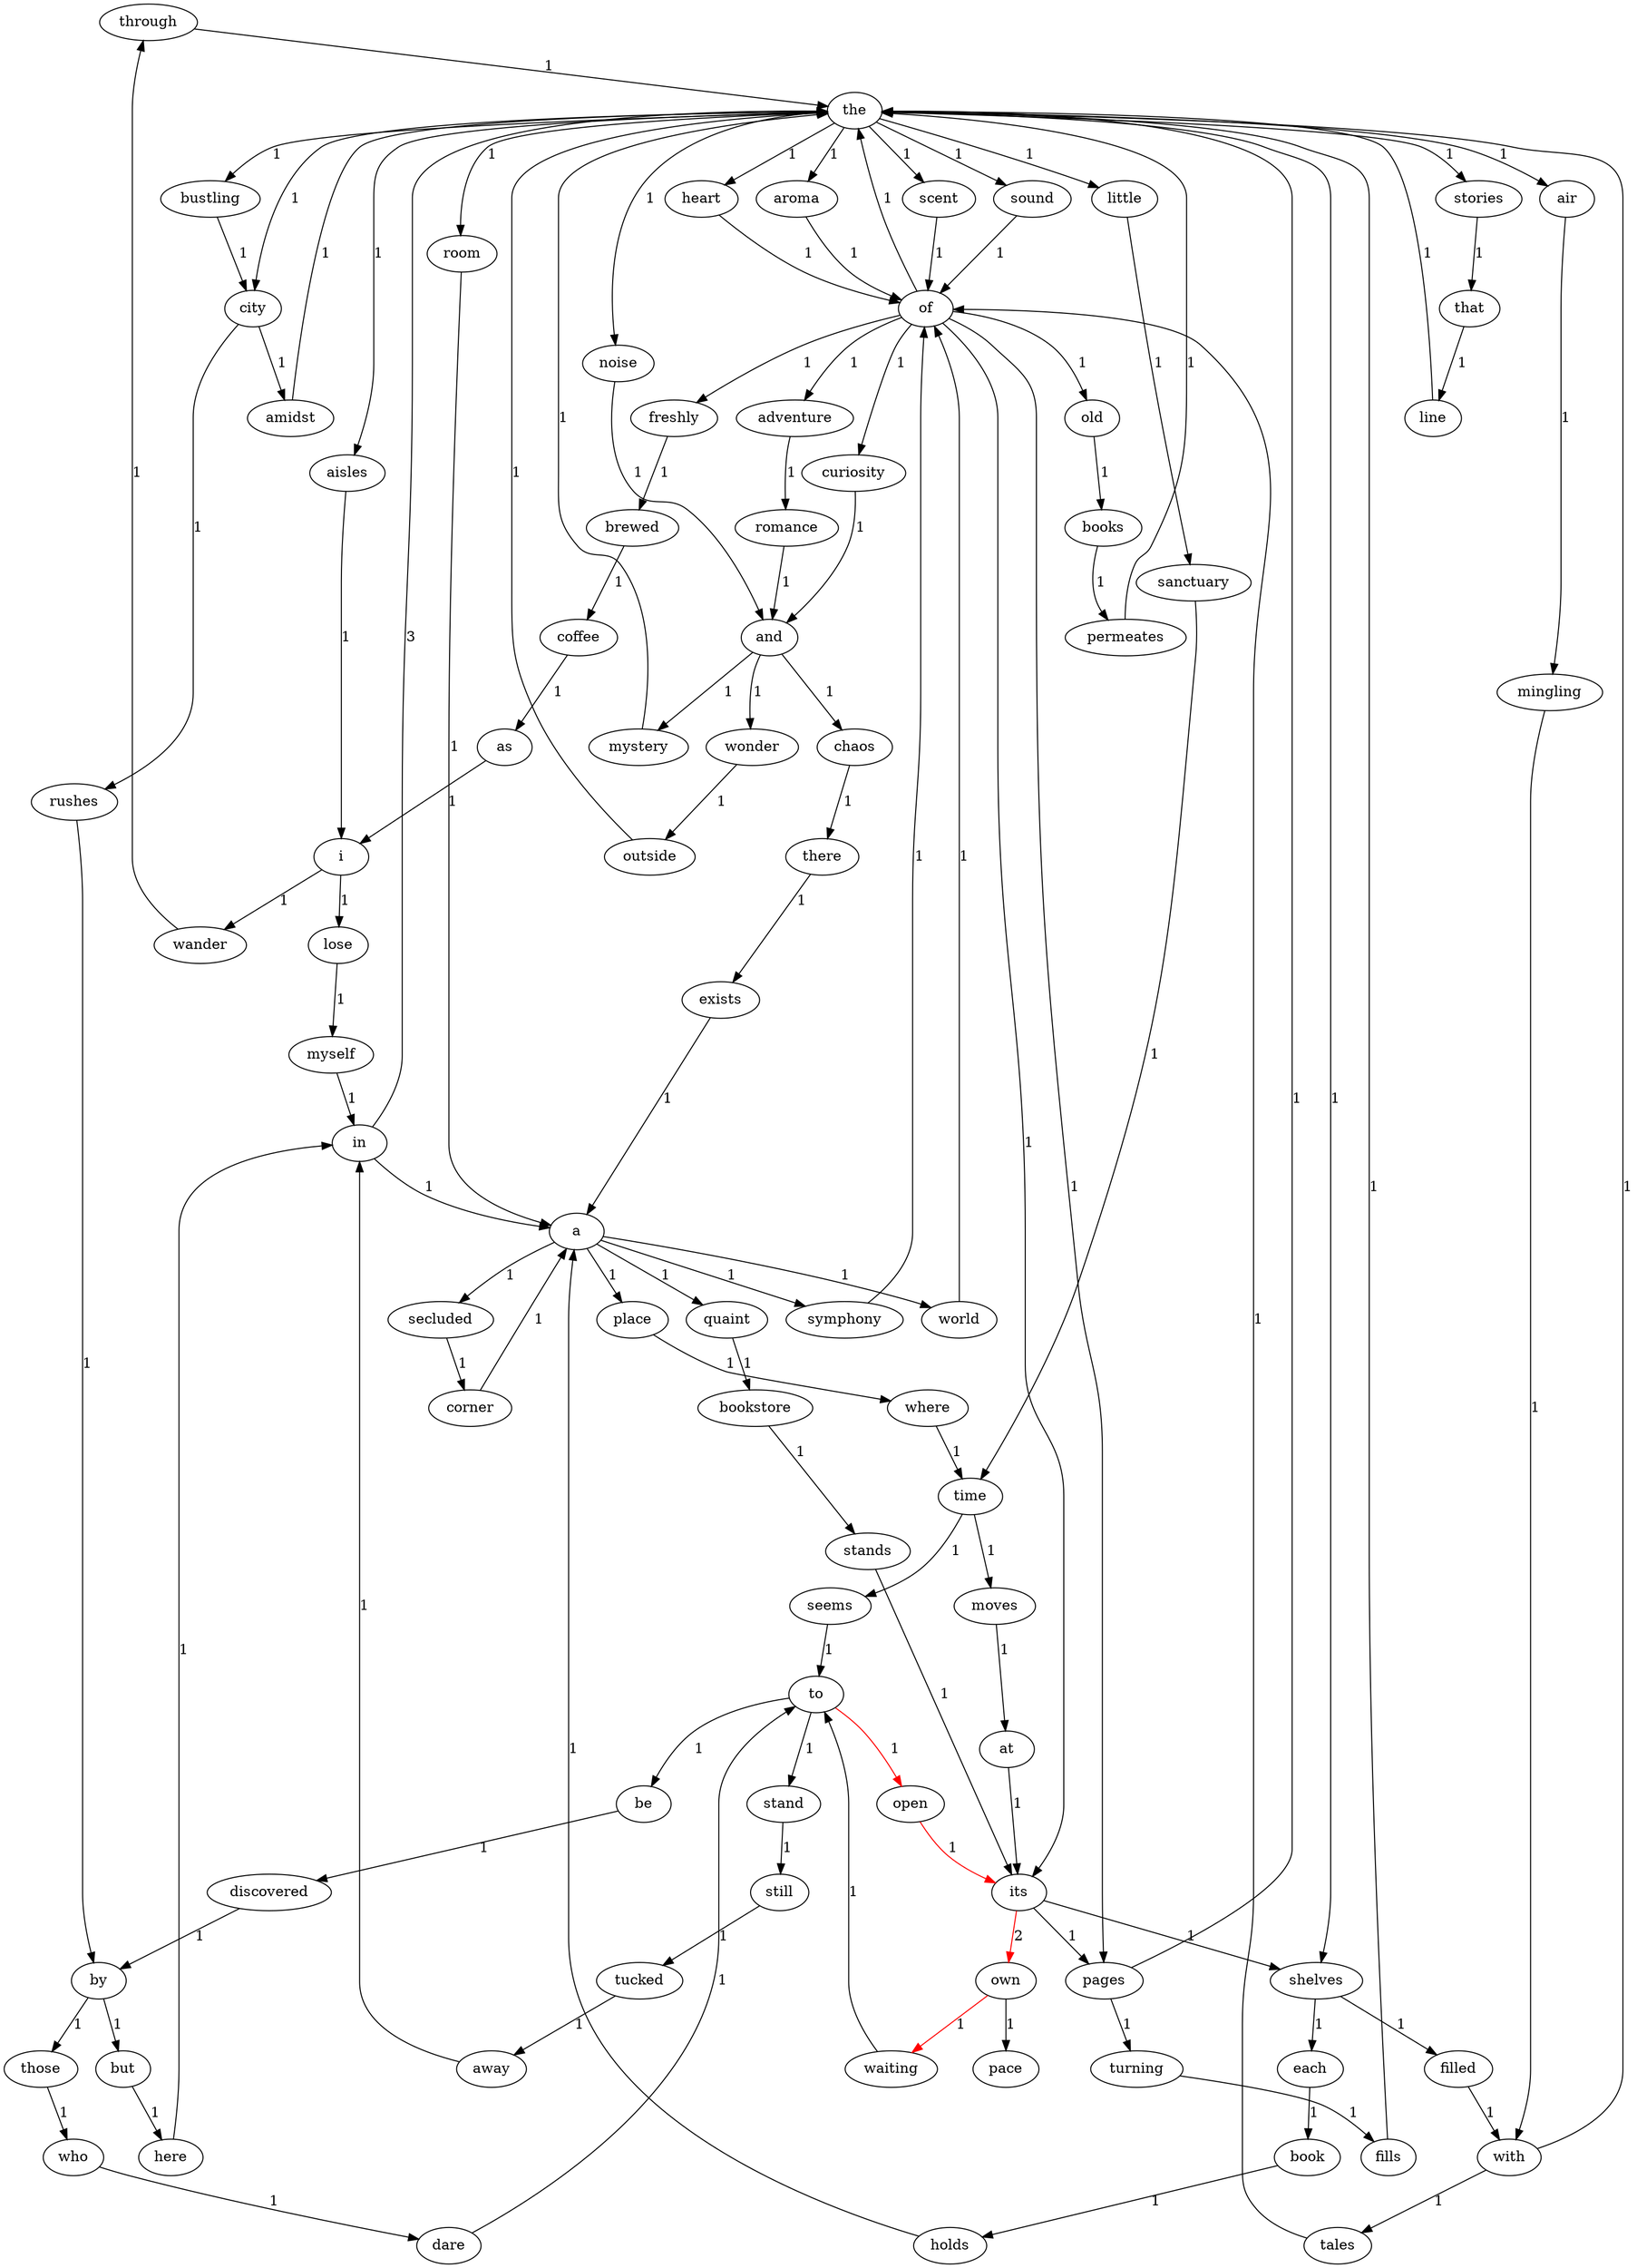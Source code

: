 digraph MyGraph {
    "through" -> "the" [label="1", color="black"];
    "but" -> "here" [label="1", color="black"];
    "romance" -> "and" [label="1", color="black"];
    "own" -> "waiting" [label="1", color="red"];
    "own" -> "pace" [label="1", color="black"];
    "sound" -> "of" [label="1", color="black"];
    "stands" -> "its" [label="1", color="black"];
    "brewed" -> "coffee" [label="1", color="black"];
    "that" -> "line" [label="1", color="black"];
    "pages" -> "the" [label="1", color="black"];
    "pages" -> "turning" [label="1", color="black"];
    "corner" -> "a" [label="1", color="black"];
    "scent" -> "of" [label="1", color="black"];
    "tucked" -> "away" [label="1", color="black"];
    "tales" -> "of" [label="1", color="black"];
    "permeates" -> "the" [label="1", color="black"];
    "those" -> "who" [label="1", color="black"];
    "fills" -> "the" [label="1", color="black"];
    "still" -> "tucked" [label="1", color="black"];
    "sanctuary" -> "time" [label="1", color="black"];
    "chaos" -> "there" [label="1", color="black"];
    "curiosity" -> "and" [label="1", color="black"];
    "in" -> "the" [label="3", color="black"];
    "in" -> "a" [label="1", color="black"];
    "old" -> "books" [label="1", color="black"];
    "lose" -> "myself" [label="1", color="black"];
    "myself" -> "in" [label="1", color="black"];
    "its" -> "pages" [label="1", color="black"];
    "its" -> "own" [label="2", color="red"];
    "its" -> "shelves" [label="1", color="black"];
    "rushes" -> "by" [label="1", color="black"];
    "mingling" -> "with" [label="1", color="black"];
    "heart" -> "of" [label="1", color="black"];
    "each" -> "book" [label="1", color="black"];
    "adventure" -> "romance" [label="1", color="black"];
    "freshly" -> "brewed" [label="1", color="black"];
    "as" -> "i" [label="1", color="black"];
    "mystery" -> "the" [label="1", color="black"];
    "books" -> "permeates" [label="1", color="black"];
    "at" -> "its" [label="1", color="black"];
    "wander" -> "through" [label="1", color="black"];
    "turning" -> "fills" [label="1", color="black"];
    "outside" -> "the" [label="1", color="black"];
    "seems" -> "to" [label="1", color="black"];
    "secluded" -> "corner" [label="1", color="black"];
    "who" -> "dare" [label="1", color="black"];
    "little" -> "sanctuary" [label="1", color="black"];
    "here" -> "in" [label="1", color="black"];
    "discovered" -> "by" [label="1", color="black"];
    "away" -> "in" [label="1", color="black"];
    "be" -> "discovered" [label="1", color="black"];
    "waiting" -> "to" [label="1", color="black"];
    "city" -> "rushes" [label="1", color="black"];
    "city" -> "amidst" [label="1", color="black"];
    "line" -> "the" [label="1", color="black"];
    "book" -> "holds" [label="1", color="black"];
    "air" -> "mingling" [label="1", color="black"];
    "shelves" -> "filled" [label="1", color="black"];
    "shelves" -> "each" [label="1", color="black"];
    "symphony" -> "of" [label="1", color="black"];
    "bookstore" -> "stands" [label="1", color="black"];
    "world" -> "of" [label="1", color="black"];
    "bustling" -> "city" [label="1", color="black"];
    "and" -> "chaos" [label="1", color="black"];
    "and" -> "mystery" [label="1", color="black"];
    "and" -> "wonder" [label="1", color="black"];
    "of" -> "the" [label="1", color="black"];
    "of" -> "adventure" [label="1", color="black"];
    "of" -> "freshly" [label="1", color="black"];
    "of" -> "pages" [label="1", color="black"];
    "of" -> "curiosity" [label="1", color="black"];
    "of" -> "old" [label="1", color="black"];
    "of" -> "its" [label="1", color="black"];
    "by" -> "but" [label="1", color="black"];
    "by" -> "those" [label="1", color="black"];
    "noise" -> "and" [label="1", color="black"];
    "where" -> "time" [label="1", color="black"];
    "place" -> "where" [label="1", color="black"];
    "wonder" -> "outside" [label="1", color="black"];
    "stand" -> "still" [label="1", color="black"];
    "dare" -> "to" [label="1", color="black"];
    "amidst" -> "the" [label="1", color="black"];
    "quaint" -> "bookstore" [label="1", color="black"];
    "a" -> "quaint" [label="1", color="black"];
    "a" -> "world" [label="1", color="black"];
    "a" -> "place" [label="1", color="black"];
    "a" -> "secluded" [label="1", color="black"];
    "a" -> "symphony" [label="1", color="black"];
    "stories" -> "that" [label="1", color="black"];
    "i" -> "wander" [label="1", color="black"];
    "i" -> "lose" [label="1", color="black"];
    "filled" -> "with" [label="1", color="black"];
    "aisles" -> "i" [label="1", color="black"];
    "room" -> "a" [label="1", color="black"];
    "the" -> "stories" [label="1", color="black"];
    "the" -> "city" [label="1", color="black"];
    "the" -> "sound" [label="1", color="black"];
    "the" -> "air" [label="1", color="black"];
    "the" -> "aisles" [label="1", color="black"];
    "the" -> "heart" [label="1", color="black"];
    "the" -> "shelves" [label="1", color="black"];
    "the" -> "room" [label="1", color="black"];
    "the" -> "bustling" [label="1", color="black"];
    "the" -> "noise" [label="1", color="black"];
    "the" -> "scent" [label="1", color="black"];
    "the" -> "aroma" [label="1", color="black"];
    "the" -> "little" [label="1", color="black"];
    "with" -> "the" [label="1", color="black"];
    "with" -> "tales" [label="1", color="black"];
    "moves" -> "at" [label="1", color="black"];
    "there" -> "exists" [label="1", color="black"];
    "coffee" -> "as" [label="1", color="black"];
    "exists" -> "a" [label="1", color="black"];
    "holds" -> "a" [label="1", color="black"];
    "time" -> "moves" [label="1", color="black"];
    "time" -> "seems" [label="1", color="black"];
    "to" -> "be" [label="1", color="black"];
    "to" -> "stand" [label="1", color="black"];
    "to" -> "open" [label="1", color="red"];
    "aroma" -> "of" [label="1", color="black"];
    "open" -> "its" [label="1", color="red"];
}